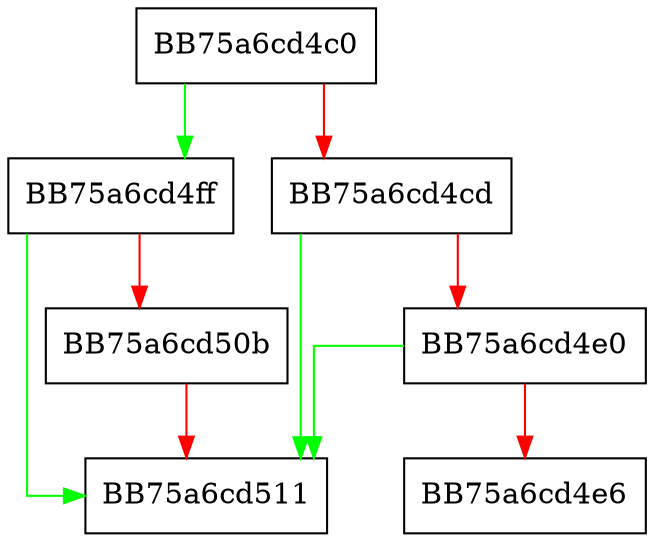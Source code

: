 digraph OnNotify {
  node [shape="box"];
  graph [splines=ortho];
  BB75a6cd4c0 -> BB75a6cd4ff [color="green"];
  BB75a6cd4c0 -> BB75a6cd4cd [color="red"];
  BB75a6cd4cd -> BB75a6cd511 [color="green"];
  BB75a6cd4cd -> BB75a6cd4e0 [color="red"];
  BB75a6cd4e0 -> BB75a6cd511 [color="green"];
  BB75a6cd4e0 -> BB75a6cd4e6 [color="red"];
  BB75a6cd4ff -> BB75a6cd511 [color="green"];
  BB75a6cd4ff -> BB75a6cd50b [color="red"];
  BB75a6cd50b -> BB75a6cd511 [color="red"];
}